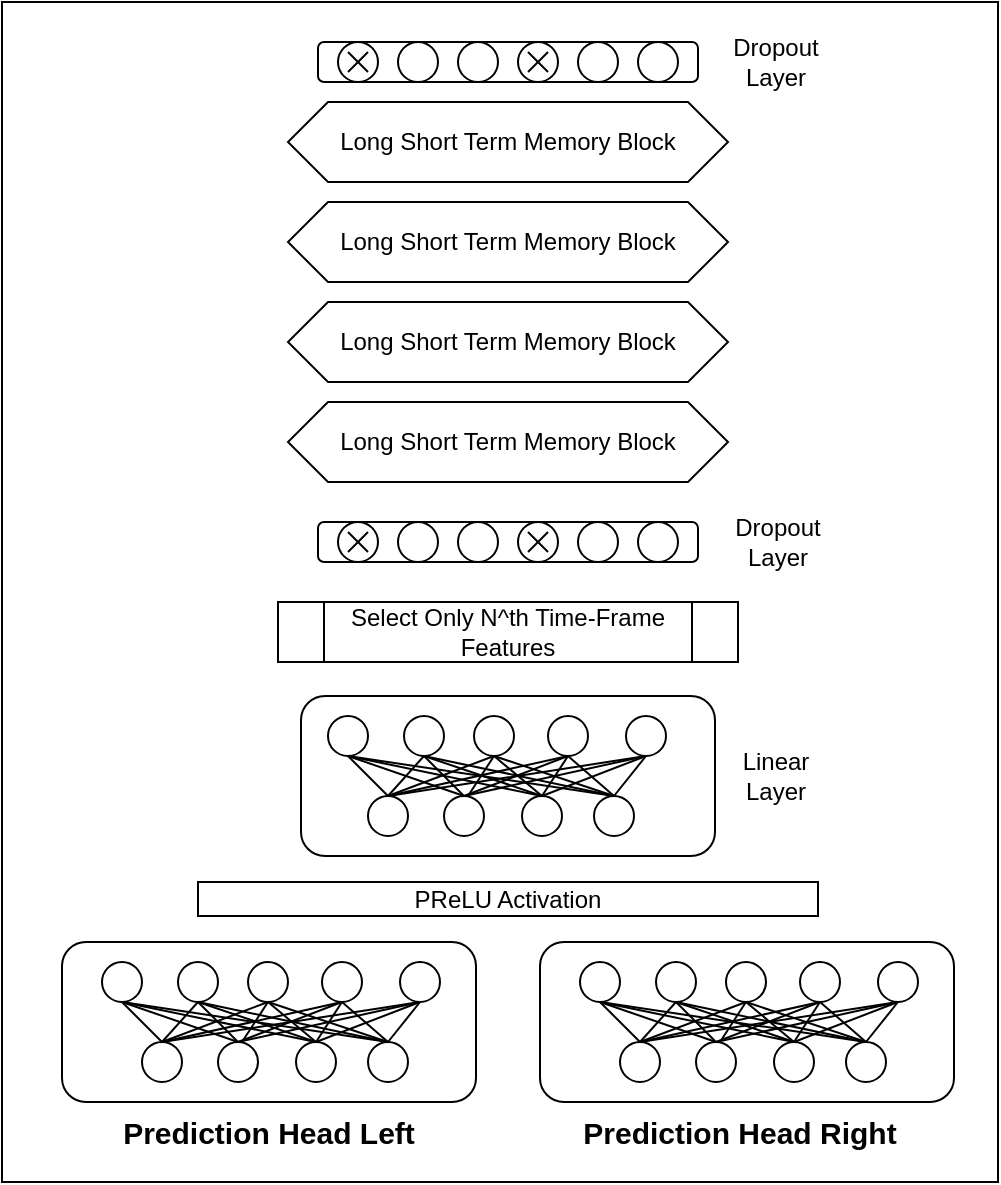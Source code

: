 <mxfile version="23.1.1" type="device">
  <diagram name="Page-1" id="40s2pjv-Qe4Tq1VGbg6i">
    <mxGraphModel dx="1146" dy="763" grid="1" gridSize="10" guides="1" tooltips="1" connect="1" arrows="1" fold="1" page="1" pageScale="1" pageWidth="850" pageHeight="1100" math="0" shadow="0">
      <root>
        <mxCell id="0" />
        <mxCell id="1" parent="0" />
        <mxCell id="hwOIIoW1mXE2I7TnD8qz-301" value="" style="rounded=0;whiteSpace=wrap;html=1;" vertex="1" parent="1">
          <mxGeometry x="92" y="260" width="498" height="590" as="geometry" />
        </mxCell>
        <mxCell id="hwOIIoW1mXE2I7TnD8qz-15" value="" style="rounded=1;whiteSpace=wrap;html=1;" vertex="1" parent="1">
          <mxGeometry x="250" y="520" width="190" height="20" as="geometry" />
        </mxCell>
        <mxCell id="hwOIIoW1mXE2I7TnD8qz-17" value="" style="ellipse;whiteSpace=wrap;html=1;aspect=fixed;" vertex="1" parent="1">
          <mxGeometry x="260" y="520" width="20" height="20" as="geometry" />
        </mxCell>
        <mxCell id="hwOIIoW1mXE2I7TnD8qz-39" value="Long Short Term Memory Block" style="shape=hexagon;perimeter=hexagonPerimeter2;whiteSpace=wrap;html=1;fixedSize=1;" vertex="1" parent="1">
          <mxGeometry x="235" y="310" width="220" height="40" as="geometry" />
        </mxCell>
        <mxCell id="hwOIIoW1mXE2I7TnD8qz-40" value="Long Short Term Memory Block" style="shape=hexagon;perimeter=hexagonPerimeter2;whiteSpace=wrap;html=1;fixedSize=1;" vertex="1" parent="1">
          <mxGeometry x="235" y="360" width="220" height="40" as="geometry" />
        </mxCell>
        <mxCell id="hwOIIoW1mXE2I7TnD8qz-41" value="Long Short Term Memory Block" style="shape=hexagon;perimeter=hexagonPerimeter2;whiteSpace=wrap;html=1;fixedSize=1;" vertex="1" parent="1">
          <mxGeometry x="235" y="410" width="220" height="40" as="geometry" />
        </mxCell>
        <mxCell id="hwOIIoW1mXE2I7TnD8qz-42" value="Long Short Term Memory Block" style="shape=hexagon;perimeter=hexagonPerimeter2;whiteSpace=wrap;html=1;fixedSize=1;" vertex="1" parent="1">
          <mxGeometry x="235" y="460" width="220" height="40" as="geometry" />
        </mxCell>
        <mxCell id="hwOIIoW1mXE2I7TnD8qz-43" value="" style="ellipse;whiteSpace=wrap;html=1;aspect=fixed;" vertex="1" parent="1">
          <mxGeometry x="290" y="520" width="20" height="20" as="geometry" />
        </mxCell>
        <mxCell id="hwOIIoW1mXE2I7TnD8qz-44" value="" style="ellipse;whiteSpace=wrap;html=1;aspect=fixed;" vertex="1" parent="1">
          <mxGeometry x="320" y="520" width="20" height="20" as="geometry" />
        </mxCell>
        <mxCell id="hwOIIoW1mXE2I7TnD8qz-45" value="" style="ellipse;whiteSpace=wrap;html=1;aspect=fixed;" vertex="1" parent="1">
          <mxGeometry x="350" y="520" width="20" height="20" as="geometry" />
        </mxCell>
        <mxCell id="hwOIIoW1mXE2I7TnD8qz-46" value="" style="ellipse;whiteSpace=wrap;html=1;aspect=fixed;" vertex="1" parent="1">
          <mxGeometry x="380" y="520" width="20" height="20" as="geometry" />
        </mxCell>
        <mxCell id="hwOIIoW1mXE2I7TnD8qz-47" value="" style="ellipse;whiteSpace=wrap;html=1;aspect=fixed;" vertex="1" parent="1">
          <mxGeometry x="410" y="520" width="20" height="20" as="geometry" />
        </mxCell>
        <mxCell id="hwOIIoW1mXE2I7TnD8qz-48" value="" style="endArrow=none;html=1;rounded=0;" edge="1" parent="1">
          <mxGeometry width="50" height="50" relative="1" as="geometry">
            <mxPoint x="265" y="535" as="sourcePoint" />
            <mxPoint x="275" y="525" as="targetPoint" />
          </mxGeometry>
        </mxCell>
        <mxCell id="hwOIIoW1mXE2I7TnD8qz-49" value="" style="endArrow=none;html=1;rounded=0;" edge="1" parent="1">
          <mxGeometry width="50" height="50" relative="1" as="geometry">
            <mxPoint x="275" y="535" as="sourcePoint" />
            <mxPoint x="265" y="525" as="targetPoint" />
          </mxGeometry>
        </mxCell>
        <mxCell id="hwOIIoW1mXE2I7TnD8qz-50" value="" style="endArrow=none;html=1;rounded=0;" edge="1" parent="1">
          <mxGeometry width="50" height="50" relative="1" as="geometry">
            <mxPoint x="355" y="535" as="sourcePoint" />
            <mxPoint x="365" y="525" as="targetPoint" />
          </mxGeometry>
        </mxCell>
        <mxCell id="hwOIIoW1mXE2I7TnD8qz-51" value="" style="endArrow=none;html=1;rounded=0;" edge="1" parent="1">
          <mxGeometry width="50" height="50" relative="1" as="geometry">
            <mxPoint x="365" y="535" as="sourcePoint" />
            <mxPoint x="355" y="525" as="targetPoint" />
          </mxGeometry>
        </mxCell>
        <mxCell id="hwOIIoW1mXE2I7TnD8qz-52" value="" style="rounded=1;whiteSpace=wrap;html=1;" vertex="1" parent="1">
          <mxGeometry x="250" y="280" width="190" height="20" as="geometry" />
        </mxCell>
        <mxCell id="hwOIIoW1mXE2I7TnD8qz-53" value="" style="ellipse;whiteSpace=wrap;html=1;aspect=fixed;" vertex="1" parent="1">
          <mxGeometry x="260" y="280" width="20" height="20" as="geometry" />
        </mxCell>
        <mxCell id="hwOIIoW1mXE2I7TnD8qz-54" value="" style="ellipse;whiteSpace=wrap;html=1;aspect=fixed;" vertex="1" parent="1">
          <mxGeometry x="290" y="280" width="20" height="20" as="geometry" />
        </mxCell>
        <mxCell id="hwOIIoW1mXE2I7TnD8qz-55" value="" style="ellipse;whiteSpace=wrap;html=1;aspect=fixed;" vertex="1" parent="1">
          <mxGeometry x="320" y="280" width="20" height="20" as="geometry" />
        </mxCell>
        <mxCell id="hwOIIoW1mXE2I7TnD8qz-56" value="" style="ellipse;whiteSpace=wrap;html=1;aspect=fixed;" vertex="1" parent="1">
          <mxGeometry x="350" y="280" width="20" height="20" as="geometry" />
        </mxCell>
        <mxCell id="hwOIIoW1mXE2I7TnD8qz-57" value="" style="ellipse;whiteSpace=wrap;html=1;aspect=fixed;" vertex="1" parent="1">
          <mxGeometry x="380" y="280" width="20" height="20" as="geometry" />
        </mxCell>
        <mxCell id="hwOIIoW1mXE2I7TnD8qz-58" value="" style="ellipse;whiteSpace=wrap;html=1;aspect=fixed;" vertex="1" parent="1">
          <mxGeometry x="410" y="280" width="20" height="20" as="geometry" />
        </mxCell>
        <mxCell id="hwOIIoW1mXE2I7TnD8qz-59" value="" style="endArrow=none;html=1;rounded=0;" edge="1" parent="1">
          <mxGeometry width="50" height="50" relative="1" as="geometry">
            <mxPoint x="265" y="295" as="sourcePoint" />
            <mxPoint x="275" y="285" as="targetPoint" />
          </mxGeometry>
        </mxCell>
        <mxCell id="hwOIIoW1mXE2I7TnD8qz-60" value="" style="endArrow=none;html=1;rounded=0;" edge="1" parent="1">
          <mxGeometry width="50" height="50" relative="1" as="geometry">
            <mxPoint x="275" y="295" as="sourcePoint" />
            <mxPoint x="265" y="285" as="targetPoint" />
          </mxGeometry>
        </mxCell>
        <mxCell id="hwOIIoW1mXE2I7TnD8qz-61" value="" style="endArrow=none;html=1;rounded=0;" edge="1" parent="1">
          <mxGeometry width="50" height="50" relative="1" as="geometry">
            <mxPoint x="355" y="295" as="sourcePoint" />
            <mxPoint x="365" y="285" as="targetPoint" />
          </mxGeometry>
        </mxCell>
        <mxCell id="hwOIIoW1mXE2I7TnD8qz-62" value="" style="endArrow=none;html=1;rounded=0;" edge="1" parent="1">
          <mxGeometry width="50" height="50" relative="1" as="geometry">
            <mxPoint x="365" y="295" as="sourcePoint" />
            <mxPoint x="355" y="285" as="targetPoint" />
          </mxGeometry>
        </mxCell>
        <mxCell id="hwOIIoW1mXE2I7TnD8qz-63" value="Select Only N^th Time-Frame Features" style="shape=process;whiteSpace=wrap;html=1;backgroundOutline=1;" vertex="1" parent="1">
          <mxGeometry x="230" y="560" width="230" height="30" as="geometry" />
        </mxCell>
        <mxCell id="hwOIIoW1mXE2I7TnD8qz-194" value="" style="rounded=1;whiteSpace=wrap;html=1;" vertex="1" parent="1">
          <mxGeometry x="241.5" y="607" width="207" height="80" as="geometry" />
        </mxCell>
        <mxCell id="hwOIIoW1mXE2I7TnD8qz-195" value="" style="ellipse;whiteSpace=wrap;html=1;aspect=fixed;" vertex="1" parent="1">
          <mxGeometry x="255" y="617" width="20" height="20" as="geometry" />
        </mxCell>
        <mxCell id="hwOIIoW1mXE2I7TnD8qz-196" value="" style="ellipse;whiteSpace=wrap;html=1;aspect=fixed;" vertex="1" parent="1">
          <mxGeometry x="293" y="617" width="20" height="20" as="geometry" />
        </mxCell>
        <mxCell id="hwOIIoW1mXE2I7TnD8qz-197" value="" style="ellipse;whiteSpace=wrap;html=1;aspect=fixed;" vertex="1" parent="1">
          <mxGeometry x="328" y="617" width="20" height="20" as="geometry" />
        </mxCell>
        <mxCell id="hwOIIoW1mXE2I7TnD8qz-198" value="" style="ellipse;whiteSpace=wrap;html=1;aspect=fixed;" vertex="1" parent="1">
          <mxGeometry x="365" y="617" width="20" height="20" as="geometry" />
        </mxCell>
        <mxCell id="hwOIIoW1mXE2I7TnD8qz-199" value="" style="ellipse;whiteSpace=wrap;html=1;aspect=fixed;" vertex="1" parent="1">
          <mxGeometry x="404" y="617" width="20" height="20" as="geometry" />
        </mxCell>
        <mxCell id="hwOIIoW1mXE2I7TnD8qz-200" value="" style="ellipse;whiteSpace=wrap;html=1;aspect=fixed;" vertex="1" parent="1">
          <mxGeometry x="275" y="657" width="20" height="20" as="geometry" />
        </mxCell>
        <mxCell id="hwOIIoW1mXE2I7TnD8qz-201" value="" style="ellipse;whiteSpace=wrap;html=1;aspect=fixed;" vertex="1" parent="1">
          <mxGeometry x="313" y="657" width="20" height="20" as="geometry" />
        </mxCell>
        <mxCell id="hwOIIoW1mXE2I7TnD8qz-202" value="" style="ellipse;whiteSpace=wrap;html=1;aspect=fixed;" vertex="1" parent="1">
          <mxGeometry x="352" y="657" width="20" height="20" as="geometry" />
        </mxCell>
        <mxCell id="hwOIIoW1mXE2I7TnD8qz-203" value="" style="ellipse;whiteSpace=wrap;html=1;aspect=fixed;" vertex="1" parent="1">
          <mxGeometry x="388" y="657" width="20" height="20" as="geometry" />
        </mxCell>
        <mxCell id="hwOIIoW1mXE2I7TnD8qz-204" value="" style="endArrow=none;html=1;rounded=0;entryX=0.5;entryY=1;entryDx=0;entryDy=0;exitX=0.5;exitY=0;exitDx=0;exitDy=0;" edge="1" parent="1" source="hwOIIoW1mXE2I7TnD8qz-200" target="hwOIIoW1mXE2I7TnD8qz-195">
          <mxGeometry width="50" height="50" relative="1" as="geometry">
            <mxPoint x="235" y="607" as="sourcePoint" />
            <mxPoint x="285" y="557" as="targetPoint" />
          </mxGeometry>
        </mxCell>
        <mxCell id="hwOIIoW1mXE2I7TnD8qz-205" value="" style="endArrow=none;html=1;rounded=0;entryX=0.5;entryY=1;entryDx=0;entryDy=0;exitX=0.5;exitY=0;exitDx=0;exitDy=0;" edge="1" parent="1" source="hwOIIoW1mXE2I7TnD8qz-201" target="hwOIIoW1mXE2I7TnD8qz-195">
          <mxGeometry width="50" height="50" relative="1" as="geometry">
            <mxPoint x="235" y="697" as="sourcePoint" />
            <mxPoint x="285" y="647" as="targetPoint" />
          </mxGeometry>
        </mxCell>
        <mxCell id="hwOIIoW1mXE2I7TnD8qz-206" value="" style="endArrow=none;html=1;rounded=0;entryX=0.5;entryY=1;entryDx=0;entryDy=0;exitX=0.5;exitY=0;exitDx=0;exitDy=0;" edge="1" parent="1" source="hwOIIoW1mXE2I7TnD8qz-202" target="hwOIIoW1mXE2I7TnD8qz-195">
          <mxGeometry width="50" height="50" relative="1" as="geometry">
            <mxPoint x="225" y="727" as="sourcePoint" />
            <mxPoint x="275" y="677" as="targetPoint" />
          </mxGeometry>
        </mxCell>
        <mxCell id="hwOIIoW1mXE2I7TnD8qz-207" value="" style="endArrow=none;html=1;rounded=0;entryX=0.5;entryY=1;entryDx=0;entryDy=0;exitX=0.5;exitY=0;exitDx=0;exitDy=0;" edge="1" parent="1" source="hwOIIoW1mXE2I7TnD8qz-203" target="hwOIIoW1mXE2I7TnD8qz-195">
          <mxGeometry width="50" height="50" relative="1" as="geometry">
            <mxPoint x="215" y="697" as="sourcePoint" />
            <mxPoint x="265" y="647" as="targetPoint" />
          </mxGeometry>
        </mxCell>
        <mxCell id="hwOIIoW1mXE2I7TnD8qz-208" value="" style="endArrow=none;html=1;rounded=0;entryX=0.5;entryY=1;entryDx=0;entryDy=0;exitX=0.5;exitY=0;exitDx=0;exitDy=0;" edge="1" parent="1" source="hwOIIoW1mXE2I7TnD8qz-200" target="hwOIIoW1mXE2I7TnD8qz-196">
          <mxGeometry width="50" height="50" relative="1" as="geometry">
            <mxPoint x="215" y="717" as="sourcePoint" />
            <mxPoint x="265" y="667" as="targetPoint" />
          </mxGeometry>
        </mxCell>
        <mxCell id="hwOIIoW1mXE2I7TnD8qz-209" value="" style="endArrow=none;html=1;rounded=0;entryX=0.5;entryY=1;entryDx=0;entryDy=0;exitX=0.5;exitY=0;exitDx=0;exitDy=0;" edge="1" parent="1" source="hwOIIoW1mXE2I7TnD8qz-201" target="hwOIIoW1mXE2I7TnD8qz-196">
          <mxGeometry width="50" height="50" relative="1" as="geometry">
            <mxPoint x="225" y="717" as="sourcePoint" />
            <mxPoint x="275" y="667" as="targetPoint" />
          </mxGeometry>
        </mxCell>
        <mxCell id="hwOIIoW1mXE2I7TnD8qz-210" value="" style="endArrow=none;html=1;rounded=0;entryX=0.5;entryY=1;entryDx=0;entryDy=0;exitX=0.5;exitY=0;exitDx=0;exitDy=0;" edge="1" parent="1" source="hwOIIoW1mXE2I7TnD8qz-202" target="hwOIIoW1mXE2I7TnD8qz-196">
          <mxGeometry width="50" height="50" relative="1" as="geometry">
            <mxPoint x="295" y="737" as="sourcePoint" />
            <mxPoint x="345" y="687" as="targetPoint" />
          </mxGeometry>
        </mxCell>
        <mxCell id="hwOIIoW1mXE2I7TnD8qz-211" value="" style="endArrow=none;html=1;rounded=0;entryX=0.5;entryY=1;entryDx=0;entryDy=0;exitX=0.5;exitY=0;exitDx=0;exitDy=0;" edge="1" parent="1" source="hwOIIoW1mXE2I7TnD8qz-203" target="hwOIIoW1mXE2I7TnD8qz-196">
          <mxGeometry width="50" height="50" relative="1" as="geometry">
            <mxPoint x="225" y="707" as="sourcePoint" />
            <mxPoint x="275" y="657" as="targetPoint" />
          </mxGeometry>
        </mxCell>
        <mxCell id="hwOIIoW1mXE2I7TnD8qz-212" value="" style="endArrow=none;html=1;rounded=0;entryX=0.5;entryY=1;entryDx=0;entryDy=0;exitX=0.5;exitY=0;exitDx=0;exitDy=0;" edge="1" parent="1" source="hwOIIoW1mXE2I7TnD8qz-200" target="hwOIIoW1mXE2I7TnD8qz-197">
          <mxGeometry width="50" height="50" relative="1" as="geometry">
            <mxPoint x="285" y="687" as="sourcePoint" />
            <mxPoint x="335" y="637" as="targetPoint" />
          </mxGeometry>
        </mxCell>
        <mxCell id="hwOIIoW1mXE2I7TnD8qz-213" value="" style="endArrow=none;html=1;rounded=0;entryX=0.5;entryY=1;entryDx=0;entryDy=0;" edge="1" parent="1" target="hwOIIoW1mXE2I7TnD8qz-197">
          <mxGeometry width="50" height="50" relative="1" as="geometry">
            <mxPoint x="325" y="657" as="sourcePoint" />
            <mxPoint x="345" y="647" as="targetPoint" />
          </mxGeometry>
        </mxCell>
        <mxCell id="hwOIIoW1mXE2I7TnD8qz-214" value="" style="endArrow=none;html=1;rounded=0;entryX=0.5;entryY=1;entryDx=0;entryDy=0;exitX=0.5;exitY=0;exitDx=0;exitDy=0;" edge="1" parent="1" source="hwOIIoW1mXE2I7TnD8qz-202" target="hwOIIoW1mXE2I7TnD8qz-197">
          <mxGeometry width="50" height="50" relative="1" as="geometry">
            <mxPoint x="295" y="737" as="sourcePoint" />
            <mxPoint x="345" y="687" as="targetPoint" />
          </mxGeometry>
        </mxCell>
        <mxCell id="hwOIIoW1mXE2I7TnD8qz-215" value="" style="endArrow=none;html=1;rounded=0;entryX=0.5;entryY=1;entryDx=0;entryDy=0;exitX=0.5;exitY=0;exitDx=0;exitDy=0;" edge="1" parent="1" source="hwOIIoW1mXE2I7TnD8qz-203" target="hwOIIoW1mXE2I7TnD8qz-197">
          <mxGeometry width="50" height="50" relative="1" as="geometry">
            <mxPoint x="295" y="747" as="sourcePoint" />
            <mxPoint x="345" y="697" as="targetPoint" />
          </mxGeometry>
        </mxCell>
        <mxCell id="hwOIIoW1mXE2I7TnD8qz-216" value="" style="endArrow=none;html=1;rounded=0;entryX=0.5;entryY=1;entryDx=0;entryDy=0;exitX=0.5;exitY=0;exitDx=0;exitDy=0;" edge="1" parent="1" source="hwOIIoW1mXE2I7TnD8qz-200" target="hwOIIoW1mXE2I7TnD8qz-198">
          <mxGeometry width="50" height="50" relative="1" as="geometry">
            <mxPoint x="325" y="747" as="sourcePoint" />
            <mxPoint x="375" y="697" as="targetPoint" />
          </mxGeometry>
        </mxCell>
        <mxCell id="hwOIIoW1mXE2I7TnD8qz-217" value="" style="endArrow=none;html=1;rounded=0;entryX=0.5;entryY=1;entryDx=0;entryDy=0;exitX=0.5;exitY=0;exitDx=0;exitDy=0;" edge="1" parent="1" source="hwOIIoW1mXE2I7TnD8qz-201" target="hwOIIoW1mXE2I7TnD8qz-198">
          <mxGeometry width="50" height="50" relative="1" as="geometry">
            <mxPoint x="305" y="737" as="sourcePoint" />
            <mxPoint x="355" y="687" as="targetPoint" />
          </mxGeometry>
        </mxCell>
        <mxCell id="hwOIIoW1mXE2I7TnD8qz-218" value="" style="endArrow=none;html=1;rounded=0;exitX=0.5;exitY=0;exitDx=0;exitDy=0;" edge="1" parent="1" source="hwOIIoW1mXE2I7TnD8qz-202">
          <mxGeometry width="50" height="50" relative="1" as="geometry">
            <mxPoint x="315" y="727" as="sourcePoint" />
            <mxPoint x="375" y="637" as="targetPoint" />
          </mxGeometry>
        </mxCell>
        <mxCell id="hwOIIoW1mXE2I7TnD8qz-219" value="" style="endArrow=none;html=1;rounded=0;entryX=0.5;entryY=1;entryDx=0;entryDy=0;exitX=0.5;exitY=0;exitDx=0;exitDy=0;" edge="1" parent="1" source="hwOIIoW1mXE2I7TnD8qz-203" target="hwOIIoW1mXE2I7TnD8qz-198">
          <mxGeometry width="50" height="50" relative="1" as="geometry">
            <mxPoint x="315" y="747" as="sourcePoint" />
            <mxPoint x="365" y="697" as="targetPoint" />
          </mxGeometry>
        </mxCell>
        <mxCell id="hwOIIoW1mXE2I7TnD8qz-220" value="" style="endArrow=none;html=1;rounded=0;entryX=0.5;entryY=1;entryDx=0;entryDy=0;exitX=0.5;exitY=0;exitDx=0;exitDy=0;" edge="1" parent="1" source="hwOIIoW1mXE2I7TnD8qz-200" target="hwOIIoW1mXE2I7TnD8qz-199">
          <mxGeometry width="50" height="50" relative="1" as="geometry">
            <mxPoint x="305" y="737" as="sourcePoint" />
            <mxPoint x="355" y="687" as="targetPoint" />
          </mxGeometry>
        </mxCell>
        <mxCell id="hwOIIoW1mXE2I7TnD8qz-221" value="" style="endArrow=none;html=1;rounded=0;entryX=0.5;entryY=1;entryDx=0;entryDy=0;exitX=0.5;exitY=0;exitDx=0;exitDy=0;" edge="1" parent="1" source="hwOIIoW1mXE2I7TnD8qz-201" target="hwOIIoW1mXE2I7TnD8qz-199">
          <mxGeometry width="50" height="50" relative="1" as="geometry">
            <mxPoint x="355" y="757" as="sourcePoint" />
            <mxPoint x="405" y="707" as="targetPoint" />
          </mxGeometry>
        </mxCell>
        <mxCell id="hwOIIoW1mXE2I7TnD8qz-222" value="" style="endArrow=none;html=1;rounded=0;entryX=0.5;entryY=1;entryDx=0;entryDy=0;exitX=0.5;exitY=0;exitDx=0;exitDy=0;" edge="1" parent="1" source="hwOIIoW1mXE2I7TnD8qz-202" target="hwOIIoW1mXE2I7TnD8qz-199">
          <mxGeometry width="50" height="50" relative="1" as="geometry">
            <mxPoint x="335" y="737" as="sourcePoint" />
            <mxPoint x="385" y="687" as="targetPoint" />
          </mxGeometry>
        </mxCell>
        <mxCell id="hwOIIoW1mXE2I7TnD8qz-223" value="" style="endArrow=none;html=1;rounded=0;entryX=0.5;entryY=1;entryDx=0;entryDy=0;exitX=0.5;exitY=0;exitDx=0;exitDy=0;" edge="1" parent="1" source="hwOIIoW1mXE2I7TnD8qz-203" target="hwOIIoW1mXE2I7TnD8qz-199">
          <mxGeometry width="50" height="50" relative="1" as="geometry">
            <mxPoint x="395" y="737" as="sourcePoint" />
            <mxPoint x="445" y="687" as="targetPoint" />
          </mxGeometry>
        </mxCell>
        <mxCell id="hwOIIoW1mXE2I7TnD8qz-224" value="" style="rounded=1;whiteSpace=wrap;html=1;" vertex="1" parent="1">
          <mxGeometry x="122" y="730" width="207" height="80" as="geometry" />
        </mxCell>
        <mxCell id="hwOIIoW1mXE2I7TnD8qz-225" value="" style="ellipse;whiteSpace=wrap;html=1;aspect=fixed;" vertex="1" parent="1">
          <mxGeometry x="142" y="740" width="20" height="20" as="geometry" />
        </mxCell>
        <mxCell id="hwOIIoW1mXE2I7TnD8qz-226" value="" style="ellipse;whiteSpace=wrap;html=1;aspect=fixed;" vertex="1" parent="1">
          <mxGeometry x="180" y="740" width="20" height="20" as="geometry" />
        </mxCell>
        <mxCell id="hwOIIoW1mXE2I7TnD8qz-227" value="" style="ellipse;whiteSpace=wrap;html=1;aspect=fixed;" vertex="1" parent="1">
          <mxGeometry x="215" y="740" width="20" height="20" as="geometry" />
        </mxCell>
        <mxCell id="hwOIIoW1mXE2I7TnD8qz-228" value="" style="ellipse;whiteSpace=wrap;html=1;aspect=fixed;" vertex="1" parent="1">
          <mxGeometry x="252" y="740" width="20" height="20" as="geometry" />
        </mxCell>
        <mxCell id="hwOIIoW1mXE2I7TnD8qz-229" value="" style="ellipse;whiteSpace=wrap;html=1;aspect=fixed;" vertex="1" parent="1">
          <mxGeometry x="291" y="740" width="20" height="20" as="geometry" />
        </mxCell>
        <mxCell id="hwOIIoW1mXE2I7TnD8qz-230" value="" style="ellipse;whiteSpace=wrap;html=1;aspect=fixed;" vertex="1" parent="1">
          <mxGeometry x="162" y="780" width="20" height="20" as="geometry" />
        </mxCell>
        <mxCell id="hwOIIoW1mXE2I7TnD8qz-231" value="" style="ellipse;whiteSpace=wrap;html=1;aspect=fixed;" vertex="1" parent="1">
          <mxGeometry x="200" y="780" width="20" height="20" as="geometry" />
        </mxCell>
        <mxCell id="hwOIIoW1mXE2I7TnD8qz-232" value="" style="ellipse;whiteSpace=wrap;html=1;aspect=fixed;" vertex="1" parent="1">
          <mxGeometry x="239" y="780" width="20" height="20" as="geometry" />
        </mxCell>
        <mxCell id="hwOIIoW1mXE2I7TnD8qz-233" value="" style="ellipse;whiteSpace=wrap;html=1;aspect=fixed;" vertex="1" parent="1">
          <mxGeometry x="275" y="780" width="20" height="20" as="geometry" />
        </mxCell>
        <mxCell id="hwOIIoW1mXE2I7TnD8qz-234" value="" style="endArrow=none;html=1;rounded=0;entryX=0.5;entryY=1;entryDx=0;entryDy=0;exitX=0.5;exitY=0;exitDx=0;exitDy=0;" edge="1" parent="1" source="hwOIIoW1mXE2I7TnD8qz-230" target="hwOIIoW1mXE2I7TnD8qz-225">
          <mxGeometry width="50" height="50" relative="1" as="geometry">
            <mxPoint x="122" y="730" as="sourcePoint" />
            <mxPoint x="172" y="680" as="targetPoint" />
          </mxGeometry>
        </mxCell>
        <mxCell id="hwOIIoW1mXE2I7TnD8qz-235" value="" style="endArrow=none;html=1;rounded=0;entryX=0.5;entryY=1;entryDx=0;entryDy=0;exitX=0.5;exitY=0;exitDx=0;exitDy=0;" edge="1" parent="1" source="hwOIIoW1mXE2I7TnD8qz-231" target="hwOIIoW1mXE2I7TnD8qz-225">
          <mxGeometry width="50" height="50" relative="1" as="geometry">
            <mxPoint x="122" y="820" as="sourcePoint" />
            <mxPoint x="172" y="770" as="targetPoint" />
          </mxGeometry>
        </mxCell>
        <mxCell id="hwOIIoW1mXE2I7TnD8qz-236" value="" style="endArrow=none;html=1;rounded=0;entryX=0.5;entryY=1;entryDx=0;entryDy=0;exitX=0.5;exitY=0;exitDx=0;exitDy=0;" edge="1" parent="1" source="hwOIIoW1mXE2I7TnD8qz-232" target="hwOIIoW1mXE2I7TnD8qz-225">
          <mxGeometry width="50" height="50" relative="1" as="geometry">
            <mxPoint x="112" y="850" as="sourcePoint" />
            <mxPoint x="162" y="800" as="targetPoint" />
          </mxGeometry>
        </mxCell>
        <mxCell id="hwOIIoW1mXE2I7TnD8qz-237" value="" style="endArrow=none;html=1;rounded=0;entryX=0.5;entryY=1;entryDx=0;entryDy=0;exitX=0.5;exitY=0;exitDx=0;exitDy=0;" edge="1" parent="1" source="hwOIIoW1mXE2I7TnD8qz-233" target="hwOIIoW1mXE2I7TnD8qz-225">
          <mxGeometry width="50" height="50" relative="1" as="geometry">
            <mxPoint x="102" y="820" as="sourcePoint" />
            <mxPoint x="152" y="770" as="targetPoint" />
          </mxGeometry>
        </mxCell>
        <mxCell id="hwOIIoW1mXE2I7TnD8qz-238" value="" style="endArrow=none;html=1;rounded=0;entryX=0.5;entryY=1;entryDx=0;entryDy=0;exitX=0.5;exitY=0;exitDx=0;exitDy=0;" edge="1" parent="1" source="hwOIIoW1mXE2I7TnD8qz-230" target="hwOIIoW1mXE2I7TnD8qz-226">
          <mxGeometry width="50" height="50" relative="1" as="geometry">
            <mxPoint x="102" y="840" as="sourcePoint" />
            <mxPoint x="152" y="790" as="targetPoint" />
          </mxGeometry>
        </mxCell>
        <mxCell id="hwOIIoW1mXE2I7TnD8qz-239" value="" style="endArrow=none;html=1;rounded=0;entryX=0.5;entryY=1;entryDx=0;entryDy=0;exitX=0.5;exitY=0;exitDx=0;exitDy=0;" edge="1" parent="1" source="hwOIIoW1mXE2I7TnD8qz-231" target="hwOIIoW1mXE2I7TnD8qz-226">
          <mxGeometry width="50" height="50" relative="1" as="geometry">
            <mxPoint x="112" y="840" as="sourcePoint" />
            <mxPoint x="162" y="790" as="targetPoint" />
          </mxGeometry>
        </mxCell>
        <mxCell id="hwOIIoW1mXE2I7TnD8qz-240" value="" style="endArrow=none;html=1;rounded=0;entryX=0.5;entryY=1;entryDx=0;entryDy=0;exitX=0.5;exitY=0;exitDx=0;exitDy=0;" edge="1" parent="1" source="hwOIIoW1mXE2I7TnD8qz-232" target="hwOIIoW1mXE2I7TnD8qz-226">
          <mxGeometry width="50" height="50" relative="1" as="geometry">
            <mxPoint x="182" y="860" as="sourcePoint" />
            <mxPoint x="232" y="810" as="targetPoint" />
          </mxGeometry>
        </mxCell>
        <mxCell id="hwOIIoW1mXE2I7TnD8qz-241" value="" style="endArrow=none;html=1;rounded=0;entryX=0.5;entryY=1;entryDx=0;entryDy=0;exitX=0.5;exitY=0;exitDx=0;exitDy=0;" edge="1" parent="1" source="hwOIIoW1mXE2I7TnD8qz-233" target="hwOIIoW1mXE2I7TnD8qz-226">
          <mxGeometry width="50" height="50" relative="1" as="geometry">
            <mxPoint x="112" y="830" as="sourcePoint" />
            <mxPoint x="162" y="780" as="targetPoint" />
          </mxGeometry>
        </mxCell>
        <mxCell id="hwOIIoW1mXE2I7TnD8qz-242" value="" style="endArrow=none;html=1;rounded=0;entryX=0.5;entryY=1;entryDx=0;entryDy=0;exitX=0.5;exitY=0;exitDx=0;exitDy=0;" edge="1" parent="1" source="hwOIIoW1mXE2I7TnD8qz-230" target="hwOIIoW1mXE2I7TnD8qz-227">
          <mxGeometry width="50" height="50" relative="1" as="geometry">
            <mxPoint x="172" y="810" as="sourcePoint" />
            <mxPoint x="222" y="760" as="targetPoint" />
          </mxGeometry>
        </mxCell>
        <mxCell id="hwOIIoW1mXE2I7TnD8qz-243" value="" style="endArrow=none;html=1;rounded=0;entryX=0.5;entryY=1;entryDx=0;entryDy=0;" edge="1" parent="1" target="hwOIIoW1mXE2I7TnD8qz-227">
          <mxGeometry width="50" height="50" relative="1" as="geometry">
            <mxPoint x="212" y="780" as="sourcePoint" />
            <mxPoint x="232" y="770" as="targetPoint" />
          </mxGeometry>
        </mxCell>
        <mxCell id="hwOIIoW1mXE2I7TnD8qz-244" value="" style="endArrow=none;html=1;rounded=0;entryX=0.5;entryY=1;entryDx=0;entryDy=0;exitX=0.5;exitY=0;exitDx=0;exitDy=0;" edge="1" parent="1" source="hwOIIoW1mXE2I7TnD8qz-232" target="hwOIIoW1mXE2I7TnD8qz-227">
          <mxGeometry width="50" height="50" relative="1" as="geometry">
            <mxPoint x="182" y="860" as="sourcePoint" />
            <mxPoint x="232" y="810" as="targetPoint" />
          </mxGeometry>
        </mxCell>
        <mxCell id="hwOIIoW1mXE2I7TnD8qz-245" value="" style="endArrow=none;html=1;rounded=0;entryX=0.5;entryY=1;entryDx=0;entryDy=0;exitX=0.5;exitY=0;exitDx=0;exitDy=0;" edge="1" parent="1" source="hwOIIoW1mXE2I7TnD8qz-233" target="hwOIIoW1mXE2I7TnD8qz-227">
          <mxGeometry width="50" height="50" relative="1" as="geometry">
            <mxPoint x="182" y="870" as="sourcePoint" />
            <mxPoint x="232" y="820" as="targetPoint" />
          </mxGeometry>
        </mxCell>
        <mxCell id="hwOIIoW1mXE2I7TnD8qz-246" value="" style="endArrow=none;html=1;rounded=0;entryX=0.5;entryY=1;entryDx=0;entryDy=0;exitX=0.5;exitY=0;exitDx=0;exitDy=0;" edge="1" parent="1" source="hwOIIoW1mXE2I7TnD8qz-230" target="hwOIIoW1mXE2I7TnD8qz-228">
          <mxGeometry width="50" height="50" relative="1" as="geometry">
            <mxPoint x="212" y="870" as="sourcePoint" />
            <mxPoint x="262" y="820" as="targetPoint" />
          </mxGeometry>
        </mxCell>
        <mxCell id="hwOIIoW1mXE2I7TnD8qz-247" value="" style="endArrow=none;html=1;rounded=0;entryX=0.5;entryY=1;entryDx=0;entryDy=0;exitX=0.5;exitY=0;exitDx=0;exitDy=0;" edge="1" parent="1" source="hwOIIoW1mXE2I7TnD8qz-231" target="hwOIIoW1mXE2I7TnD8qz-228">
          <mxGeometry width="50" height="50" relative="1" as="geometry">
            <mxPoint x="192" y="860" as="sourcePoint" />
            <mxPoint x="242" y="810" as="targetPoint" />
          </mxGeometry>
        </mxCell>
        <mxCell id="hwOIIoW1mXE2I7TnD8qz-248" value="" style="endArrow=none;html=1;rounded=0;exitX=0.5;exitY=0;exitDx=0;exitDy=0;" edge="1" parent="1" source="hwOIIoW1mXE2I7TnD8qz-232">
          <mxGeometry width="50" height="50" relative="1" as="geometry">
            <mxPoint x="202" y="850" as="sourcePoint" />
            <mxPoint x="262" y="760" as="targetPoint" />
          </mxGeometry>
        </mxCell>
        <mxCell id="hwOIIoW1mXE2I7TnD8qz-249" value="" style="endArrow=none;html=1;rounded=0;entryX=0.5;entryY=1;entryDx=0;entryDy=0;exitX=0.5;exitY=0;exitDx=0;exitDy=0;" edge="1" parent="1" source="hwOIIoW1mXE2I7TnD8qz-233" target="hwOIIoW1mXE2I7TnD8qz-228">
          <mxGeometry width="50" height="50" relative="1" as="geometry">
            <mxPoint x="202" y="870" as="sourcePoint" />
            <mxPoint x="252" y="820" as="targetPoint" />
          </mxGeometry>
        </mxCell>
        <mxCell id="hwOIIoW1mXE2I7TnD8qz-250" value="" style="endArrow=none;html=1;rounded=0;entryX=0.5;entryY=1;entryDx=0;entryDy=0;exitX=0.5;exitY=0;exitDx=0;exitDy=0;" edge="1" parent="1" source="hwOIIoW1mXE2I7TnD8qz-230" target="hwOIIoW1mXE2I7TnD8qz-229">
          <mxGeometry width="50" height="50" relative="1" as="geometry">
            <mxPoint x="192" y="860" as="sourcePoint" />
            <mxPoint x="242" y="810" as="targetPoint" />
          </mxGeometry>
        </mxCell>
        <mxCell id="hwOIIoW1mXE2I7TnD8qz-251" value="" style="endArrow=none;html=1;rounded=0;entryX=0.5;entryY=1;entryDx=0;entryDy=0;exitX=0.5;exitY=0;exitDx=0;exitDy=0;" edge="1" parent="1" source="hwOIIoW1mXE2I7TnD8qz-231" target="hwOIIoW1mXE2I7TnD8qz-229">
          <mxGeometry width="50" height="50" relative="1" as="geometry">
            <mxPoint x="242" y="880" as="sourcePoint" />
            <mxPoint x="292" y="830" as="targetPoint" />
          </mxGeometry>
        </mxCell>
        <mxCell id="hwOIIoW1mXE2I7TnD8qz-252" value="" style="endArrow=none;html=1;rounded=0;entryX=0.5;entryY=1;entryDx=0;entryDy=0;exitX=0.5;exitY=0;exitDx=0;exitDy=0;" edge="1" parent="1" source="hwOIIoW1mXE2I7TnD8qz-232" target="hwOIIoW1mXE2I7TnD8qz-229">
          <mxGeometry width="50" height="50" relative="1" as="geometry">
            <mxPoint x="222" y="860" as="sourcePoint" />
            <mxPoint x="272" y="810" as="targetPoint" />
          </mxGeometry>
        </mxCell>
        <mxCell id="hwOIIoW1mXE2I7TnD8qz-253" value="" style="endArrow=none;html=1;rounded=0;entryX=0.5;entryY=1;entryDx=0;entryDy=0;exitX=0.5;exitY=0;exitDx=0;exitDy=0;" edge="1" parent="1" source="hwOIIoW1mXE2I7TnD8qz-233" target="hwOIIoW1mXE2I7TnD8qz-229">
          <mxGeometry width="50" height="50" relative="1" as="geometry">
            <mxPoint x="282" y="860" as="sourcePoint" />
            <mxPoint x="332" y="810" as="targetPoint" />
          </mxGeometry>
        </mxCell>
        <mxCell id="hwOIIoW1mXE2I7TnD8qz-254" value="" style="rounded=1;whiteSpace=wrap;html=1;" vertex="1" parent="1">
          <mxGeometry x="361" y="730" width="207" height="80" as="geometry" />
        </mxCell>
        <mxCell id="hwOIIoW1mXE2I7TnD8qz-255" value="" style="ellipse;whiteSpace=wrap;html=1;aspect=fixed;" vertex="1" parent="1">
          <mxGeometry x="381" y="740" width="20" height="20" as="geometry" />
        </mxCell>
        <mxCell id="hwOIIoW1mXE2I7TnD8qz-256" value="" style="ellipse;whiteSpace=wrap;html=1;aspect=fixed;" vertex="1" parent="1">
          <mxGeometry x="419" y="740" width="20" height="20" as="geometry" />
        </mxCell>
        <mxCell id="hwOIIoW1mXE2I7TnD8qz-257" value="" style="ellipse;whiteSpace=wrap;html=1;aspect=fixed;" vertex="1" parent="1">
          <mxGeometry x="454" y="740" width="20" height="20" as="geometry" />
        </mxCell>
        <mxCell id="hwOIIoW1mXE2I7TnD8qz-258" value="" style="ellipse;whiteSpace=wrap;html=1;aspect=fixed;" vertex="1" parent="1">
          <mxGeometry x="491" y="740" width="20" height="20" as="geometry" />
        </mxCell>
        <mxCell id="hwOIIoW1mXE2I7TnD8qz-259" value="" style="ellipse;whiteSpace=wrap;html=1;aspect=fixed;" vertex="1" parent="1">
          <mxGeometry x="530" y="740" width="20" height="20" as="geometry" />
        </mxCell>
        <mxCell id="hwOIIoW1mXE2I7TnD8qz-260" value="" style="ellipse;whiteSpace=wrap;html=1;aspect=fixed;" vertex="1" parent="1">
          <mxGeometry x="401" y="780" width="20" height="20" as="geometry" />
        </mxCell>
        <mxCell id="hwOIIoW1mXE2I7TnD8qz-261" value="" style="ellipse;whiteSpace=wrap;html=1;aspect=fixed;" vertex="1" parent="1">
          <mxGeometry x="439" y="780" width="20" height="20" as="geometry" />
        </mxCell>
        <mxCell id="hwOIIoW1mXE2I7TnD8qz-262" value="" style="ellipse;whiteSpace=wrap;html=1;aspect=fixed;" vertex="1" parent="1">
          <mxGeometry x="478" y="780" width="20" height="20" as="geometry" />
        </mxCell>
        <mxCell id="hwOIIoW1mXE2I7TnD8qz-263" value="" style="ellipse;whiteSpace=wrap;html=1;aspect=fixed;" vertex="1" parent="1">
          <mxGeometry x="514" y="780" width="20" height="20" as="geometry" />
        </mxCell>
        <mxCell id="hwOIIoW1mXE2I7TnD8qz-264" value="" style="endArrow=none;html=1;rounded=0;entryX=0.5;entryY=1;entryDx=0;entryDy=0;exitX=0.5;exitY=0;exitDx=0;exitDy=0;" edge="1" parent="1" source="hwOIIoW1mXE2I7TnD8qz-260" target="hwOIIoW1mXE2I7TnD8qz-255">
          <mxGeometry width="50" height="50" relative="1" as="geometry">
            <mxPoint x="361" y="730" as="sourcePoint" />
            <mxPoint x="411" y="680" as="targetPoint" />
          </mxGeometry>
        </mxCell>
        <mxCell id="hwOIIoW1mXE2I7TnD8qz-265" value="" style="endArrow=none;html=1;rounded=0;entryX=0.5;entryY=1;entryDx=0;entryDy=0;exitX=0.5;exitY=0;exitDx=0;exitDy=0;" edge="1" parent="1" source="hwOIIoW1mXE2I7TnD8qz-261" target="hwOIIoW1mXE2I7TnD8qz-255">
          <mxGeometry width="50" height="50" relative="1" as="geometry">
            <mxPoint x="361" y="820" as="sourcePoint" />
            <mxPoint x="411" y="770" as="targetPoint" />
          </mxGeometry>
        </mxCell>
        <mxCell id="hwOIIoW1mXE2I7TnD8qz-266" value="" style="endArrow=none;html=1;rounded=0;entryX=0.5;entryY=1;entryDx=0;entryDy=0;exitX=0.5;exitY=0;exitDx=0;exitDy=0;" edge="1" parent="1" source="hwOIIoW1mXE2I7TnD8qz-262" target="hwOIIoW1mXE2I7TnD8qz-255">
          <mxGeometry width="50" height="50" relative="1" as="geometry">
            <mxPoint x="351" y="850" as="sourcePoint" />
            <mxPoint x="401" y="800" as="targetPoint" />
          </mxGeometry>
        </mxCell>
        <mxCell id="hwOIIoW1mXE2I7TnD8qz-267" value="" style="endArrow=none;html=1;rounded=0;entryX=0.5;entryY=1;entryDx=0;entryDy=0;exitX=0.5;exitY=0;exitDx=0;exitDy=0;" edge="1" parent="1" source="hwOIIoW1mXE2I7TnD8qz-263" target="hwOIIoW1mXE2I7TnD8qz-255">
          <mxGeometry width="50" height="50" relative="1" as="geometry">
            <mxPoint x="341" y="820" as="sourcePoint" />
            <mxPoint x="391" y="770" as="targetPoint" />
          </mxGeometry>
        </mxCell>
        <mxCell id="hwOIIoW1mXE2I7TnD8qz-268" value="" style="endArrow=none;html=1;rounded=0;entryX=0.5;entryY=1;entryDx=0;entryDy=0;exitX=0.5;exitY=0;exitDx=0;exitDy=0;" edge="1" parent="1" source="hwOIIoW1mXE2I7TnD8qz-260" target="hwOIIoW1mXE2I7TnD8qz-256">
          <mxGeometry width="50" height="50" relative="1" as="geometry">
            <mxPoint x="341" y="840" as="sourcePoint" />
            <mxPoint x="391" y="790" as="targetPoint" />
          </mxGeometry>
        </mxCell>
        <mxCell id="hwOIIoW1mXE2I7TnD8qz-269" value="" style="endArrow=none;html=1;rounded=0;entryX=0.5;entryY=1;entryDx=0;entryDy=0;exitX=0.5;exitY=0;exitDx=0;exitDy=0;" edge="1" parent="1" source="hwOIIoW1mXE2I7TnD8qz-261" target="hwOIIoW1mXE2I7TnD8qz-256">
          <mxGeometry width="50" height="50" relative="1" as="geometry">
            <mxPoint x="351" y="840" as="sourcePoint" />
            <mxPoint x="401" y="790" as="targetPoint" />
          </mxGeometry>
        </mxCell>
        <mxCell id="hwOIIoW1mXE2I7TnD8qz-270" value="" style="endArrow=none;html=1;rounded=0;entryX=0.5;entryY=1;entryDx=0;entryDy=0;exitX=0.5;exitY=0;exitDx=0;exitDy=0;" edge="1" parent="1" source="hwOIIoW1mXE2I7TnD8qz-262" target="hwOIIoW1mXE2I7TnD8qz-256">
          <mxGeometry width="50" height="50" relative="1" as="geometry">
            <mxPoint x="421" y="860" as="sourcePoint" />
            <mxPoint x="471" y="810" as="targetPoint" />
          </mxGeometry>
        </mxCell>
        <mxCell id="hwOIIoW1mXE2I7TnD8qz-271" value="" style="endArrow=none;html=1;rounded=0;entryX=0.5;entryY=1;entryDx=0;entryDy=0;exitX=0.5;exitY=0;exitDx=0;exitDy=0;" edge="1" parent="1" source="hwOIIoW1mXE2I7TnD8qz-263" target="hwOIIoW1mXE2I7TnD8qz-256">
          <mxGeometry width="50" height="50" relative="1" as="geometry">
            <mxPoint x="351" y="830" as="sourcePoint" />
            <mxPoint x="401" y="780" as="targetPoint" />
          </mxGeometry>
        </mxCell>
        <mxCell id="hwOIIoW1mXE2I7TnD8qz-272" value="" style="endArrow=none;html=1;rounded=0;entryX=0.5;entryY=1;entryDx=0;entryDy=0;exitX=0.5;exitY=0;exitDx=0;exitDy=0;" edge="1" parent="1" source="hwOIIoW1mXE2I7TnD8qz-260" target="hwOIIoW1mXE2I7TnD8qz-257">
          <mxGeometry width="50" height="50" relative="1" as="geometry">
            <mxPoint x="411" y="810" as="sourcePoint" />
            <mxPoint x="461" y="760" as="targetPoint" />
          </mxGeometry>
        </mxCell>
        <mxCell id="hwOIIoW1mXE2I7TnD8qz-273" value="" style="endArrow=none;html=1;rounded=0;entryX=0.5;entryY=1;entryDx=0;entryDy=0;" edge="1" parent="1" target="hwOIIoW1mXE2I7TnD8qz-257">
          <mxGeometry width="50" height="50" relative="1" as="geometry">
            <mxPoint x="451" y="780" as="sourcePoint" />
            <mxPoint x="471" y="770" as="targetPoint" />
          </mxGeometry>
        </mxCell>
        <mxCell id="hwOIIoW1mXE2I7TnD8qz-274" value="" style="endArrow=none;html=1;rounded=0;entryX=0.5;entryY=1;entryDx=0;entryDy=0;exitX=0.5;exitY=0;exitDx=0;exitDy=0;" edge="1" parent="1" source="hwOIIoW1mXE2I7TnD8qz-262" target="hwOIIoW1mXE2I7TnD8qz-257">
          <mxGeometry width="50" height="50" relative="1" as="geometry">
            <mxPoint x="421" y="860" as="sourcePoint" />
            <mxPoint x="471" y="810" as="targetPoint" />
          </mxGeometry>
        </mxCell>
        <mxCell id="hwOIIoW1mXE2I7TnD8qz-275" value="" style="endArrow=none;html=1;rounded=0;entryX=0.5;entryY=1;entryDx=0;entryDy=0;exitX=0.5;exitY=0;exitDx=0;exitDy=0;" edge="1" parent="1" source="hwOIIoW1mXE2I7TnD8qz-263" target="hwOIIoW1mXE2I7TnD8qz-257">
          <mxGeometry width="50" height="50" relative="1" as="geometry">
            <mxPoint x="421" y="870" as="sourcePoint" />
            <mxPoint x="471" y="820" as="targetPoint" />
          </mxGeometry>
        </mxCell>
        <mxCell id="hwOIIoW1mXE2I7TnD8qz-276" value="" style="endArrow=none;html=1;rounded=0;entryX=0.5;entryY=1;entryDx=0;entryDy=0;exitX=0.5;exitY=0;exitDx=0;exitDy=0;" edge="1" parent="1" source="hwOIIoW1mXE2I7TnD8qz-260" target="hwOIIoW1mXE2I7TnD8qz-258">
          <mxGeometry width="50" height="50" relative="1" as="geometry">
            <mxPoint x="451" y="870" as="sourcePoint" />
            <mxPoint x="501" y="820" as="targetPoint" />
          </mxGeometry>
        </mxCell>
        <mxCell id="hwOIIoW1mXE2I7TnD8qz-277" value="" style="endArrow=none;html=1;rounded=0;entryX=0.5;entryY=1;entryDx=0;entryDy=0;exitX=0.5;exitY=0;exitDx=0;exitDy=0;" edge="1" parent="1" source="hwOIIoW1mXE2I7TnD8qz-261" target="hwOIIoW1mXE2I7TnD8qz-258">
          <mxGeometry width="50" height="50" relative="1" as="geometry">
            <mxPoint x="431" y="860" as="sourcePoint" />
            <mxPoint x="481" y="810" as="targetPoint" />
          </mxGeometry>
        </mxCell>
        <mxCell id="hwOIIoW1mXE2I7TnD8qz-278" value="" style="endArrow=none;html=1;rounded=0;exitX=0.5;exitY=0;exitDx=0;exitDy=0;" edge="1" parent="1" source="hwOIIoW1mXE2I7TnD8qz-262">
          <mxGeometry width="50" height="50" relative="1" as="geometry">
            <mxPoint x="441" y="850" as="sourcePoint" />
            <mxPoint x="501" y="760" as="targetPoint" />
          </mxGeometry>
        </mxCell>
        <mxCell id="hwOIIoW1mXE2I7TnD8qz-279" value="" style="endArrow=none;html=1;rounded=0;entryX=0.5;entryY=1;entryDx=0;entryDy=0;exitX=0.5;exitY=0;exitDx=0;exitDy=0;" edge="1" parent="1" source="hwOIIoW1mXE2I7TnD8qz-263" target="hwOIIoW1mXE2I7TnD8qz-258">
          <mxGeometry width="50" height="50" relative="1" as="geometry">
            <mxPoint x="441" y="870" as="sourcePoint" />
            <mxPoint x="491" y="820" as="targetPoint" />
          </mxGeometry>
        </mxCell>
        <mxCell id="hwOIIoW1mXE2I7TnD8qz-280" value="" style="endArrow=none;html=1;rounded=0;entryX=0.5;entryY=1;entryDx=0;entryDy=0;exitX=0.5;exitY=0;exitDx=0;exitDy=0;" edge="1" parent="1" source="hwOIIoW1mXE2I7TnD8qz-260" target="hwOIIoW1mXE2I7TnD8qz-259">
          <mxGeometry width="50" height="50" relative="1" as="geometry">
            <mxPoint x="431" y="860" as="sourcePoint" />
            <mxPoint x="481" y="810" as="targetPoint" />
          </mxGeometry>
        </mxCell>
        <mxCell id="hwOIIoW1mXE2I7TnD8qz-281" value="" style="endArrow=none;html=1;rounded=0;entryX=0.5;entryY=1;entryDx=0;entryDy=0;exitX=0.5;exitY=0;exitDx=0;exitDy=0;" edge="1" parent="1" source="hwOIIoW1mXE2I7TnD8qz-261" target="hwOIIoW1mXE2I7TnD8qz-259">
          <mxGeometry width="50" height="50" relative="1" as="geometry">
            <mxPoint x="481" y="880" as="sourcePoint" />
            <mxPoint x="531" y="830" as="targetPoint" />
          </mxGeometry>
        </mxCell>
        <mxCell id="hwOIIoW1mXE2I7TnD8qz-282" value="" style="endArrow=none;html=1;rounded=0;entryX=0.5;entryY=1;entryDx=0;entryDy=0;exitX=0.5;exitY=0;exitDx=0;exitDy=0;" edge="1" parent="1" source="hwOIIoW1mXE2I7TnD8qz-262" target="hwOIIoW1mXE2I7TnD8qz-259">
          <mxGeometry width="50" height="50" relative="1" as="geometry">
            <mxPoint x="461" y="860" as="sourcePoint" />
            <mxPoint x="511" y="810" as="targetPoint" />
          </mxGeometry>
        </mxCell>
        <mxCell id="hwOIIoW1mXE2I7TnD8qz-283" value="" style="endArrow=none;html=1;rounded=0;entryX=0.5;entryY=1;entryDx=0;entryDy=0;exitX=0.5;exitY=0;exitDx=0;exitDy=0;" edge="1" parent="1" source="hwOIIoW1mXE2I7TnD8qz-263" target="hwOIIoW1mXE2I7TnD8qz-259">
          <mxGeometry width="50" height="50" relative="1" as="geometry">
            <mxPoint x="521" y="860" as="sourcePoint" />
            <mxPoint x="571" y="810" as="targetPoint" />
          </mxGeometry>
        </mxCell>
        <mxCell id="hwOIIoW1mXE2I7TnD8qz-289" value="&lt;font style=&quot;font-size: 15px;&quot;&gt;&lt;b&gt;Prediction Head Left&lt;/b&gt;&lt;/font&gt;" style="text;html=1;strokeColor=none;fillColor=none;align=center;verticalAlign=middle;whiteSpace=wrap;rounded=0;" vertex="1" parent="1">
          <mxGeometry x="150.5" y="810" width="149" height="30" as="geometry" />
        </mxCell>
        <mxCell id="hwOIIoW1mXE2I7TnD8qz-290" value="&lt;font style=&quot;font-size: 15px;&quot;&gt;&lt;b&gt;Prediction Head Right&lt;/b&gt;&lt;/font&gt;" style="text;html=1;strokeColor=none;fillColor=none;align=center;verticalAlign=middle;whiteSpace=wrap;rounded=0;" vertex="1" parent="1">
          <mxGeometry x="381" y="810" width="160" height="30" as="geometry" />
        </mxCell>
        <mxCell id="hwOIIoW1mXE2I7TnD8qz-291" value="Linear Layer" style="text;html=1;strokeColor=none;fillColor=none;align=center;verticalAlign=middle;whiteSpace=wrap;rounded=0;" vertex="1" parent="1">
          <mxGeometry x="448.5" y="632" width="60" height="30" as="geometry" />
        </mxCell>
        <mxCell id="hwOIIoW1mXE2I7TnD8qz-292" value="Dropout Layer" style="text;html=1;strokeColor=none;fillColor=none;align=center;verticalAlign=middle;whiteSpace=wrap;rounded=0;" vertex="1" parent="1">
          <mxGeometry x="448.5" y="275" width="60" height="30" as="geometry" />
        </mxCell>
        <mxCell id="hwOIIoW1mXE2I7TnD8qz-293" value="Dropout Layer" style="text;html=1;strokeColor=none;fillColor=none;align=center;verticalAlign=middle;whiteSpace=wrap;rounded=0;" vertex="1" parent="1">
          <mxGeometry x="450" y="515" width="60" height="30" as="geometry" />
        </mxCell>
        <mxCell id="hwOIIoW1mXE2I7TnD8qz-294" value="PReLU Activation" style="rounded=0;whiteSpace=wrap;html=1;" vertex="1" parent="1">
          <mxGeometry x="190" y="700" width="310" height="17" as="geometry" />
        </mxCell>
      </root>
    </mxGraphModel>
  </diagram>
</mxfile>
